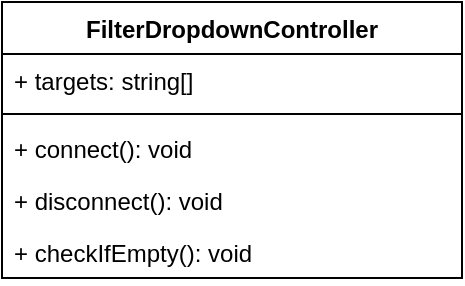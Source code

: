 <mxfile version="26.1.0">
  <diagram name="Page-1" id="I7VHPzISrBvWgYVw4yiL">
    <mxGraphModel dx="1647" dy="955" grid="1" gridSize="10" guides="1" tooltips="1" connect="1" arrows="1" fold="1" page="1" pageScale="1" pageWidth="850" pageHeight="1100" math="0" shadow="0">
      <root>
        <mxCell id="0" />
        <mxCell id="1" parent="0" />
        <mxCell id="9hfzbwrcPKE4wBk4VzSk-1" value="FilterDropdownController" style="swimlane;fontStyle=1;align=center;verticalAlign=top;childLayout=stackLayout;horizontal=1;startSize=26;horizontalStack=0;resizeParent=1;resizeParentMax=0;resizeLast=0;collapsible=1;marginBottom=0;whiteSpace=wrap;html=1;" vertex="1" parent="1">
          <mxGeometry x="160" y="130" width="230" height="138" as="geometry" />
        </mxCell>
        <mxCell id="9hfzbwrcPKE4wBk4VzSk-2" value="+ targets: string[]" style="text;strokeColor=none;fillColor=none;align=left;verticalAlign=top;spacingLeft=4;spacingRight=4;overflow=hidden;rotatable=0;points=[[0,0.5],[1,0.5]];portConstraint=eastwest;whiteSpace=wrap;html=1;" vertex="1" parent="9hfzbwrcPKE4wBk4VzSk-1">
          <mxGeometry y="26" width="230" height="26" as="geometry" />
        </mxCell>
        <mxCell id="9hfzbwrcPKE4wBk4VzSk-3" value="" style="line;strokeWidth=1;fillColor=none;align=left;verticalAlign=middle;spacingTop=-1;spacingLeft=3;spacingRight=3;rotatable=0;labelPosition=right;points=[];portConstraint=eastwest;strokeColor=inherit;" vertex="1" parent="9hfzbwrcPKE4wBk4VzSk-1">
          <mxGeometry y="52" width="230" height="8" as="geometry" />
        </mxCell>
        <mxCell id="9hfzbwrcPKE4wBk4VzSk-4" value="+ connect(): void" style="text;strokeColor=none;fillColor=none;align=left;verticalAlign=top;spacingLeft=4;spacingRight=4;overflow=hidden;rotatable=0;points=[[0,0.5],[1,0.5]];portConstraint=eastwest;whiteSpace=wrap;html=1;" vertex="1" parent="9hfzbwrcPKE4wBk4VzSk-1">
          <mxGeometry y="60" width="230" height="26" as="geometry" />
        </mxCell>
        <mxCell id="9hfzbwrcPKE4wBk4VzSk-5" value="+ disconnect(): void" style="text;strokeColor=none;fillColor=none;align=left;verticalAlign=top;spacingLeft=4;spacingRight=4;overflow=hidden;rotatable=0;points=[[0,0.5],[1,0.5]];portConstraint=eastwest;whiteSpace=wrap;html=1;" vertex="1" parent="9hfzbwrcPKE4wBk4VzSk-1">
          <mxGeometry y="86" width="230" height="26" as="geometry" />
        </mxCell>
        <mxCell id="9hfzbwrcPKE4wBk4VzSk-6" value="+ checkIfEmpty(): void" style="text;strokeColor=none;fillColor=none;align=left;verticalAlign=top;spacingLeft=4;spacingRight=4;overflow=hidden;rotatable=0;points=[[0,0.5],[1,0.5]];portConstraint=eastwest;whiteSpace=wrap;html=1;" vertex="1" parent="9hfzbwrcPKE4wBk4VzSk-1">
          <mxGeometry y="112" width="230" height="26" as="geometry" />
        </mxCell>
      </root>
    </mxGraphModel>
  </diagram>
</mxfile>
